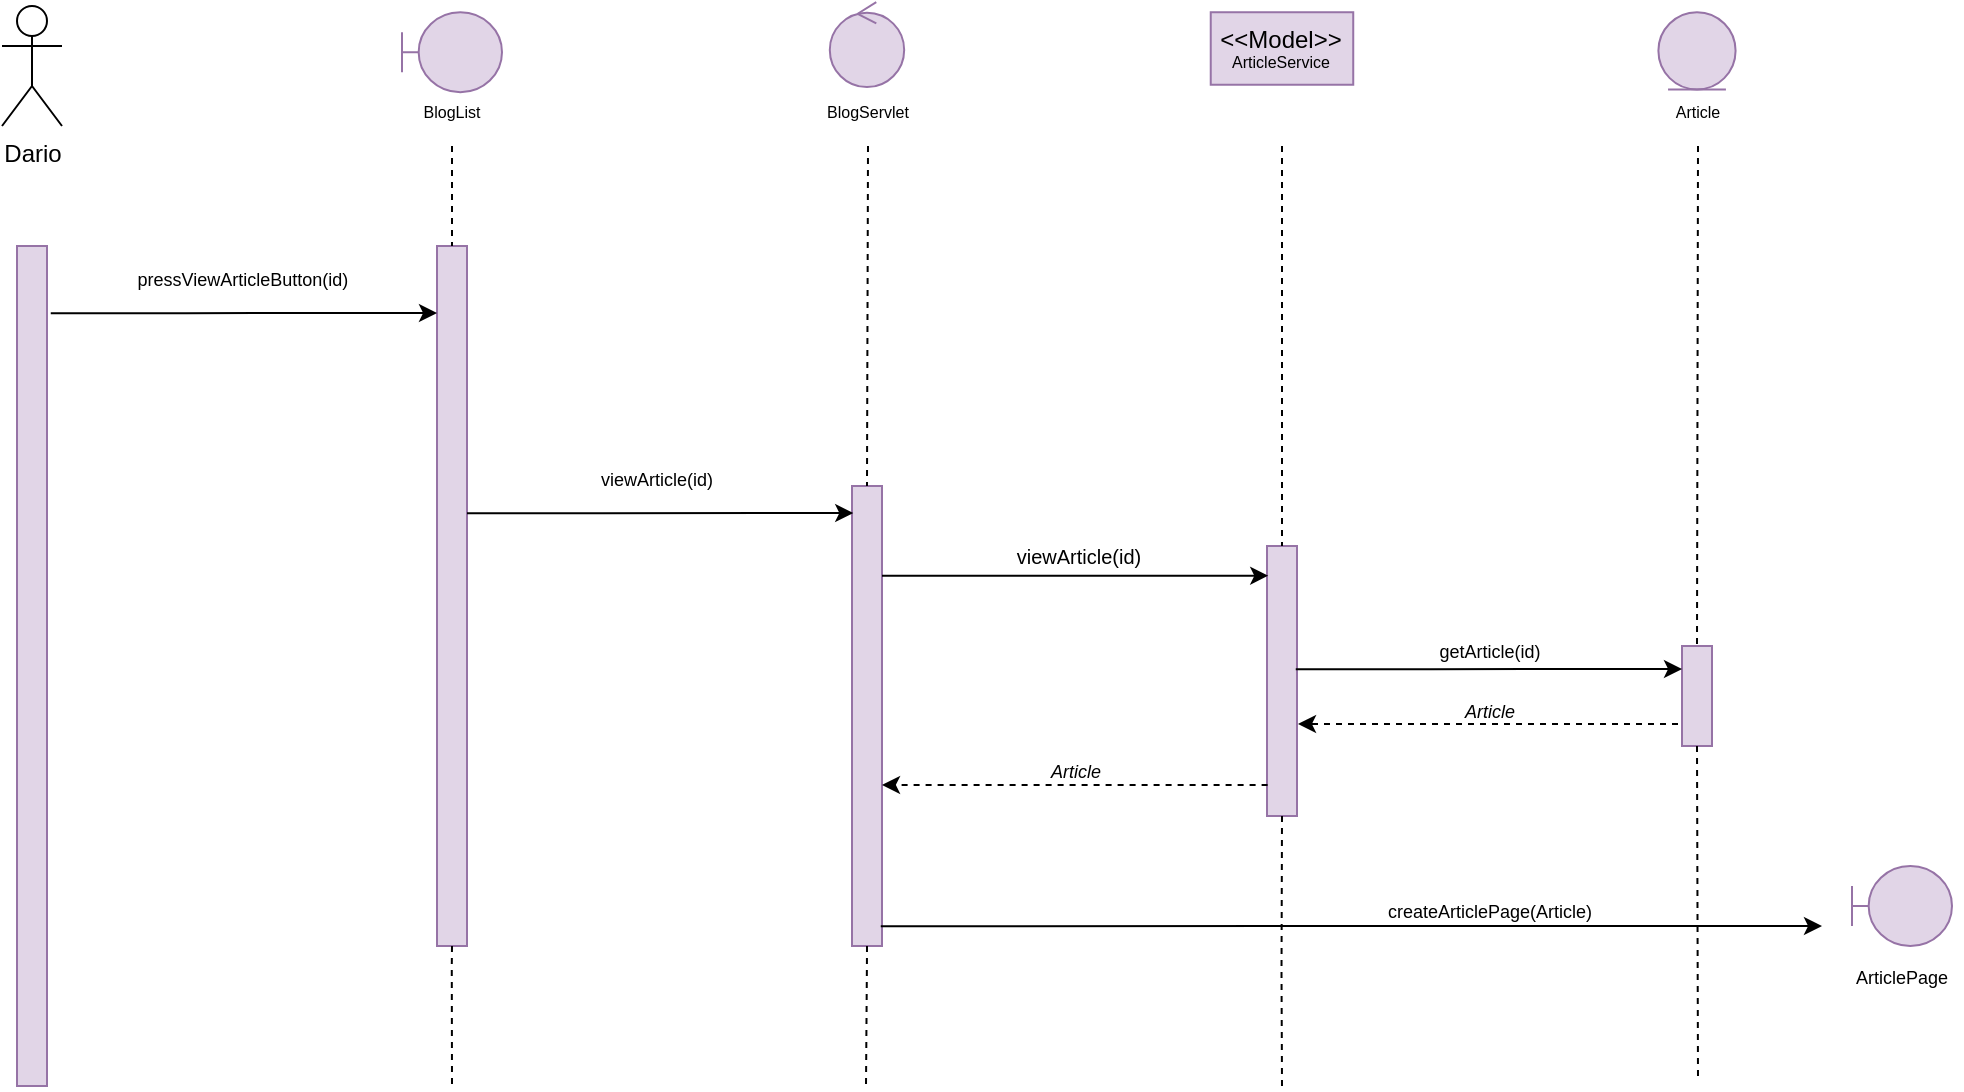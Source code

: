 <mxfile version="15.6.8" type="device"><diagram id="WpRlc5r96wPyT1yBFLWO" name="Page-1"><mxGraphModel dx="1646" dy="860" grid="1" gridSize="10" guides="1" tooltips="1" connect="1" arrows="1" fold="1" page="1" pageScale="1" pageWidth="827" pageHeight="1169" math="0" shadow="0"><root><mxCell id="0"/><mxCell id="1" parent="0"/><mxCell id="WPhjHyZeCxfKg7nktDVD-593" value="Dario" style="shape=umlActor;verticalLabelPosition=bottom;verticalAlign=top;html=1;outlineConnect=0;" vertex="1" parent="1"><mxGeometry x="550" y="490" width="30" height="60" as="geometry"/></mxCell><mxCell id="WPhjHyZeCxfKg7nktDVD-594" value="" style="rounded=0;whiteSpace=wrap;html=1;fillColor=#e1d5e7;strokeColor=#9673a6;" vertex="1" parent="1"><mxGeometry x="557.5" y="610" width="15" height="420" as="geometry"/></mxCell><mxCell id="WPhjHyZeCxfKg7nktDVD-595" value="" style="rounded=0;whiteSpace=wrap;html=1;fillColor=#e1d5e7;strokeColor=#9673a6;" vertex="1" parent="1"><mxGeometry x="767.5" y="610" width="15" height="350" as="geometry"/></mxCell><mxCell id="WPhjHyZeCxfKg7nktDVD-596" value="" style="endArrow=none;dashed=1;html=1;rounded=0;fontSize=8;entryX=0.5;entryY=0;entryDx=0;entryDy=0;exitX=0.5;exitY=1;exitDx=0;exitDy=0;" edge="1" parent="1" target="WPhjHyZeCxfKg7nktDVD-595"><mxGeometry width="50" height="50" relative="1" as="geometry"><mxPoint x="775" y="560" as="sourcePoint"/><mxPoint x="797.5" y="620" as="targetPoint"/></mxGeometry></mxCell><mxCell id="WPhjHyZeCxfKg7nktDVD-598" value="&lt;div&gt;BlogList&lt;/div&gt;" style="text;html=1;strokeColor=none;fillColor=none;align=center;verticalAlign=middle;whiteSpace=wrap;rounded=0;fontSize=8;" vertex="1" parent="1"><mxGeometry x="760" y="535" width="30" height="15" as="geometry"/></mxCell><mxCell id="WPhjHyZeCxfKg7nktDVD-600" value="BlogServlet" style="text;html=1;strokeColor=none;fillColor=none;align=center;verticalAlign=middle;whiteSpace=wrap;rounded=0;fontSize=8;" vertex="1" parent="1"><mxGeometry x="967.5" y="535" width="30" height="15" as="geometry"/></mxCell><mxCell id="WPhjHyZeCxfKg7nktDVD-601" value="" style="rounded=0;whiteSpace=wrap;html=1;fillColor=#e1d5e7;strokeColor=#9673a6;" vertex="1" parent="1"><mxGeometry x="975" y="730" width="15" height="230" as="geometry"/></mxCell><mxCell id="WPhjHyZeCxfKg7nktDVD-602" value="" style="endArrow=none;dashed=1;html=1;rounded=0;fontSize=8;entryX=0.5;entryY=0;entryDx=0;entryDy=0;" edge="1" parent="1" target="WPhjHyZeCxfKg7nktDVD-601"><mxGeometry width="50" height="50" relative="1" as="geometry"><mxPoint x="983" y="560" as="sourcePoint"/><mxPoint x="1027.5" y="633.5" as="targetPoint"/></mxGeometry></mxCell><mxCell id="WPhjHyZeCxfKg7nktDVD-604" value="" style="rounded=0;whiteSpace=wrap;html=1;fillColor=#e1d5e7;strokeColor=#9673a6;" vertex="1" parent="1"><mxGeometry x="1182.5" y="760" width="15" height="135" as="geometry"/></mxCell><mxCell id="WPhjHyZeCxfKg7nktDVD-605" value="" style="endArrow=none;dashed=1;html=1;rounded=0;fontSize=8;entryX=0.5;entryY=0;entryDx=0;entryDy=0;" edge="1" parent="1" target="WPhjHyZeCxfKg7nktDVD-604"><mxGeometry width="50" height="50" relative="1" as="geometry"><mxPoint x="1190" y="560" as="sourcePoint"/><mxPoint x="1212.5" y="658.5" as="targetPoint"/></mxGeometry></mxCell><mxCell id="WPhjHyZeCxfKg7nktDVD-607" value="&lt;font style=&quot;font-size: 9px&quot;&gt;getArticle(id)&lt;/font&gt;" style="text;html=1;strokeColor=none;fillColor=none;align=center;verticalAlign=middle;whiteSpace=wrap;rounded=0;fontSize=9;" vertex="1" parent="1"><mxGeometry x="1199.38" y="802.5" width="190" height="20" as="geometry"/></mxCell><mxCell id="WPhjHyZeCxfKg7nktDVD-609" value="" style="rounded=0;whiteSpace=wrap;html=1;fillColor=#e1d5e7;strokeColor=#9673a6;" vertex="1" parent="1"><mxGeometry x="1390" y="810" width="15" height="50" as="geometry"/></mxCell><mxCell id="WPhjHyZeCxfKg7nktDVD-610" value="" style="endArrow=none;dashed=1;html=1;rounded=0;fontSize=8;entryX=0.5;entryY=0;entryDx=0;entryDy=0;" edge="1" parent="1" target="WPhjHyZeCxfKg7nktDVD-609"><mxGeometry width="50" height="50" relative="1" as="geometry"><mxPoint x="1398" y="560" as="sourcePoint"/><mxPoint x="1324.66" y="751.25" as="targetPoint"/></mxGeometry></mxCell><mxCell id="WPhjHyZeCxfKg7nktDVD-611" value="&lt;i&gt;Article&lt;/i&gt;" style="text;html=1;strokeColor=none;fillColor=none;align=center;verticalAlign=middle;whiteSpace=wrap;rounded=0;fontSize=9;" vertex="1" parent="1"><mxGeometry x="1234.38" y="840" width="120" height="5" as="geometry"/></mxCell><mxCell id="WPhjHyZeCxfKg7nktDVD-612" value="" style="endArrow=classic;html=1;rounded=0;dashed=1;fontSize=7;" edge="1" parent="1"><mxGeometry width="50" height="50" relative="1" as="geometry"><mxPoint x="1388" y="849" as="sourcePoint"/><mxPoint x="1198" y="849" as="targetPoint"/></mxGeometry></mxCell><mxCell id="WPhjHyZeCxfKg7nktDVD-613" value="" style="endArrow=none;dashed=1;html=1;rounded=0;fontSize=8;exitX=0.5;exitY=1;exitDx=0;exitDy=0;" edge="1" parent="1" source="WPhjHyZeCxfKg7nktDVD-609"><mxGeometry width="50" height="50" relative="1" as="geometry"><mxPoint x="1324.99" y="966.25" as="sourcePoint"/><mxPoint x="1398" y="1027" as="targetPoint"/></mxGeometry></mxCell><mxCell id="WPhjHyZeCxfKg7nktDVD-614" value="" style="endArrow=none;dashed=1;html=1;rounded=0;fontSize=8;exitX=0.5;exitY=1;exitDx=0;exitDy=0;" edge="1" parent="1" source="WPhjHyZeCxfKg7nktDVD-604"><mxGeometry width="50" height="50" relative="1" as="geometry"><mxPoint x="1190.25" y="943.5" as="sourcePoint"/><mxPoint x="1190" y="1030" as="targetPoint"/><Array as="points"><mxPoint x="1189.76" y="973.5"/></Array></mxGeometry></mxCell><mxCell id="WPhjHyZeCxfKg7nktDVD-615" value="" style="endArrow=none;dashed=1;html=1;rounded=0;fontSize=8;exitX=0.5;exitY=1;exitDx=0;exitDy=0;" edge="1" parent="1" source="WPhjHyZeCxfKg7nktDVD-601"><mxGeometry width="50" height="50" relative="1" as="geometry"><mxPoint x="982.94" y="940" as="sourcePoint"/><mxPoint x="982" y="1030" as="targetPoint"/><Array as="points"><mxPoint x="982.45" y="970"/></Array></mxGeometry></mxCell><mxCell id="WPhjHyZeCxfKg7nktDVD-616" value="" style="endArrow=none;dashed=1;html=1;rounded=0;fontSize=8;exitX=0.5;exitY=1;exitDx=0;exitDy=0;" edge="1" parent="1" source="WPhjHyZeCxfKg7nktDVD-595"><mxGeometry width="50" height="50" relative="1" as="geometry"><mxPoint x="775.38" y="940" as="sourcePoint"/><mxPoint x="775" y="1030" as="targetPoint"/><Array as="points"><mxPoint x="774.89" y="970"/></Array></mxGeometry></mxCell><mxCell id="WPhjHyZeCxfKg7nktDVD-617" value="Article" style="text;html=1;strokeColor=none;fillColor=none;align=center;verticalAlign=middle;whiteSpace=wrap;rounded=0;fontSize=8;" vertex="1" parent="1"><mxGeometry x="1382.5" y="535" width="30" height="15" as="geometry"/></mxCell><mxCell id="WPhjHyZeCxfKg7nktDVD-618" value="" style="endArrow=classic;html=1;rounded=0;exitX=1;exitY=0;exitDx=0;exitDy=0;entryX=-0.125;entryY=0.121;entryDx=0;entryDy=0;entryPerimeter=0;" edge="1" parent="1"><mxGeometry width="50" height="50" relative="1" as="geometry"><mxPoint x="782.5" y="743.57" as="sourcePoint"/><mxPoint x="975.625" y="743.5" as="targetPoint"/><Array as="points"><mxPoint x="830" y="743.57"/><mxPoint x="850" y="743.57"/></Array></mxGeometry></mxCell><mxCell id="WPhjHyZeCxfKg7nktDVD-619" value="&lt;div style=&quot;font-size: 9px&quot;&gt;viewArticle(id)&lt;/div&gt;" style="text;html=1;strokeColor=none;fillColor=none;align=center;verticalAlign=middle;whiteSpace=wrap;rounded=0;fontSize=9;" vertex="1" parent="1"><mxGeometry x="780" y="710" width="195" height="33.5" as="geometry"/></mxCell><mxCell id="WPhjHyZeCxfKg7nktDVD-620" value="" style="endArrow=classic;html=1;rounded=0;exitX=1;exitY=0;exitDx=0;exitDy=0;entryX=-0.125;entryY=0.121;entryDx=0;entryDy=0;entryPerimeter=0;" edge="1" parent="1"><mxGeometry width="50" height="50" relative="1" as="geometry"><mxPoint x="574.38" y="643.57" as="sourcePoint"/><mxPoint x="767.505" y="643.5" as="targetPoint"/><Array as="points"><mxPoint x="621.88" y="643.57"/><mxPoint x="641.88" y="643.57"/></Array></mxGeometry></mxCell><mxCell id="WPhjHyZeCxfKg7nktDVD-621" value="" style="endArrow=classic;html=1;rounded=0;exitX=1;exitY=0;exitDx=0;exitDy=0;entryX=-0.125;entryY=0.121;entryDx=0;entryDy=0;entryPerimeter=0;" edge="1" parent="1"><mxGeometry width="50" height="50" relative="1" as="geometry"><mxPoint x="990" y="774.93" as="sourcePoint"/><mxPoint x="1183.125" y="774.86" as="targetPoint"/><Array as="points"><mxPoint x="1037.5" y="774.93"/><mxPoint x="1057.5" y="774.93"/></Array></mxGeometry></mxCell><mxCell id="WPhjHyZeCxfKg7nktDVD-622" value="&lt;div style=&quot;font-size: 9px&quot;&gt;pressViewArticleButton(id)&lt;/div&gt;" style="text;html=1;strokeColor=none;fillColor=none;align=center;verticalAlign=middle;whiteSpace=wrap;rounded=0;fontSize=9;" vertex="1" parent="1"><mxGeometry x="572.5" y="610" width="195" height="33.5" as="geometry"/></mxCell><mxCell id="WPhjHyZeCxfKg7nktDVD-623" value="viewArticle(id)" style="text;html=1;strokeColor=none;fillColor=none;align=center;verticalAlign=middle;whiteSpace=wrap;rounded=0;fontSize=10;" vertex="1" parent="1"><mxGeometry x="992.25" y="760" width="192.5" height="10" as="geometry"/></mxCell><mxCell id="WPhjHyZeCxfKg7nktDVD-624" value="" style="endArrow=classic;html=1;rounded=0;exitX=1;exitY=0;exitDx=0;exitDy=0;entryX=-0.125;entryY=0.121;entryDx=0;entryDy=0;entryPerimeter=0;" edge="1" parent="1"><mxGeometry width="50" height="50" relative="1" as="geometry"><mxPoint x="1196.88" y="821.57" as="sourcePoint"/><mxPoint x="1390.005" y="821.5" as="targetPoint"/><Array as="points"><mxPoint x="1244.38" y="821.57"/><mxPoint x="1264.38" y="821.57"/></Array></mxGeometry></mxCell><mxCell id="WPhjHyZeCxfKg7nktDVD-625" value="" style="endArrow=classic;html=1;rounded=0;exitX=1;exitY=0;exitDx=0;exitDy=0;" edge="1" parent="1"><mxGeometry width="50" height="50" relative="1" as="geometry"><mxPoint x="989.38" y="950.07" as="sourcePoint"/><mxPoint x="1460" y="950" as="targetPoint"/><Array as="points"><mxPoint x="1036.88" y="950.07"/><mxPoint x="1056.88" y="950.07"/></Array></mxGeometry></mxCell><mxCell id="WPhjHyZeCxfKg7nktDVD-626" value="createArticlePage(Article)" style="text;html=1;strokeColor=none;fillColor=none;align=center;verticalAlign=middle;whiteSpace=wrap;rounded=0;fontSize=9;" vertex="1" parent="1"><mxGeometry x="1224.38" y="940" width="140" height="5" as="geometry"/></mxCell><mxCell id="WPhjHyZeCxfKg7nktDVD-627" value="&lt;i&gt;Article&lt;/i&gt;" style="text;html=1;strokeColor=none;fillColor=none;align=center;verticalAlign=middle;whiteSpace=wrap;rounded=0;fontSize=9;" vertex="1" parent="1"><mxGeometry x="1027.18" y="870" width="120" height="5" as="geometry"/></mxCell><mxCell id="WPhjHyZeCxfKg7nktDVD-628" value="" style="endArrow=classic;html=1;rounded=0;dashed=1;fontSize=7;entryX=0.98;entryY=0.724;entryDx=0;entryDy=0;entryPerimeter=0;exitX=0;exitY=0.425;exitDx=0;exitDy=0;exitPerimeter=0;" edge="1" parent="1"><mxGeometry width="50" height="50" relative="1" as="geometry"><mxPoint x="1182.8" y="879.5" as="sourcePoint"/><mxPoint x="990" y="879.46" as="targetPoint"/></mxGeometry></mxCell><mxCell id="WPhjHyZeCxfKg7nktDVD-630" value="&lt;font style=&quot;font-size: 9px&quot;&gt;ArticlePage&lt;/font&gt;" style="text;html=1;strokeColor=none;fillColor=none;align=center;verticalAlign=middle;whiteSpace=wrap;rounded=0;" vertex="1" parent="1"><mxGeometry x="1470" y="960" width="60" height="30" as="geometry"/></mxCell><mxCell id="WPhjHyZeCxfKg7nktDVD-631" value="" style="shape=umlBoundary;whiteSpace=wrap;html=1;fillColor=#e1d5e7;strokeColor=#9673a6;" vertex="1" parent="1"><mxGeometry x="750" y="493.12" width="50" height="40" as="geometry"/></mxCell><mxCell id="WPhjHyZeCxfKg7nktDVD-632" value="" style="ellipse;shape=umlControl;whiteSpace=wrap;html=1;fillColor=#e1d5e7;strokeColor=#9673a6;" vertex="1" parent="1"><mxGeometry x="963.9" y="488.04" width="37.19" height="42.5" as="geometry"/></mxCell><mxCell id="WPhjHyZeCxfKg7nktDVD-633" value="&lt;div&gt;&amp;lt;&amp;lt;Model&amp;gt;&amp;gt;&lt;/div&gt;&lt;div style=&quot;font-size: 8px&quot;&gt;ArticleService&lt;/div&gt;" style="rounded=0;whiteSpace=wrap;html=1;fillColor=#e1d5e7;strokeColor=#9673a6;" vertex="1" parent="1"><mxGeometry x="1154.37" y="493.12" width="71.25" height="36.25" as="geometry"/></mxCell><mxCell id="WPhjHyZeCxfKg7nktDVD-634" value="" style="ellipse;shape=umlEntity;whiteSpace=wrap;html=1;fontSize=8;fillColor=#e1d5e7;strokeColor=#9673a6;" vertex="1" parent="1"><mxGeometry x="1378.2" y="493.12" width="38.59" height="38.59" as="geometry"/></mxCell><mxCell id="WPhjHyZeCxfKg7nktDVD-635" value="" style="shape=umlBoundary;whiteSpace=wrap;html=1;fillColor=#e1d5e7;strokeColor=#9673a6;" vertex="1" parent="1"><mxGeometry x="1475" y="920" width="50" height="40" as="geometry"/></mxCell></root></mxGraphModel></diagram></mxfile>